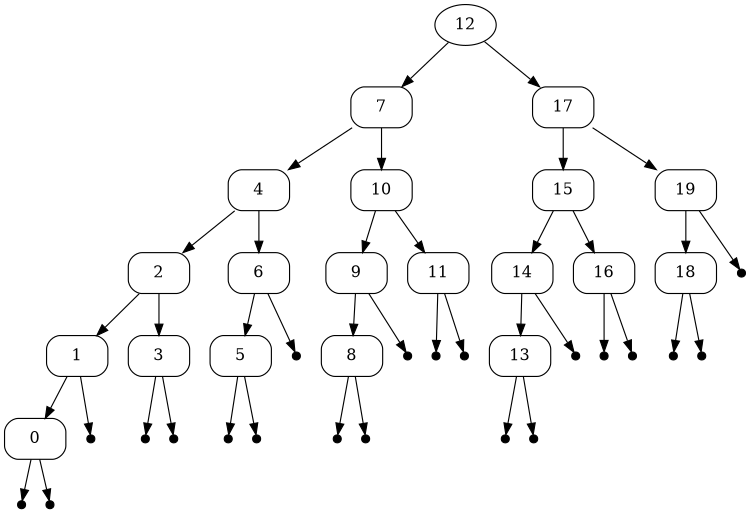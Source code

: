 digraph G {

    size = "5,7";
    12 ;

    12  -> 7;

    12 -> 17;

    7 [ shape = Mrecord, label = "{ 7}" ] ;

    7  -> 4;

    7 -> 10;

    4 [ shape = Mrecord, label = "{ 4}" ] ;

    4  -> 2;

    4 -> 6;

    2 [ shape = Mrecord, label = "{ 2}" ] ;

    2  -> 1;

    2 -> 3;

    1 [ shape = Mrecord, label = "{ 1}" ] ;

    1  -> 0;

    1 -> -1;

    0 [ shape = Mrecord, label = "{ 0}" ] ;

    0 -> -2;

    0 -> -3;

    3 [ shape = Mrecord, label = "{ 3}" ] ;

    3 -> -4;

    3 -> -5;

    6 [ shape = Mrecord, label = "{ 6}" ] ;

    6  -> 5;

    6 -> -6;

    5 [ shape = Mrecord, label = "{ 5}" ] ;

    5 -> -7;

    5 -> -8;

    10 [ shape = Mrecord, label = "{ 10}" ] ;

    10  -> 9;

    10 -> 11;

    9 [ shape = Mrecord, label = "{ 9}" ] ;

    9  -> 8;

    9 -> -9;

    8 [ shape = Mrecord, label = "{ 8}" ] ;

    8 -> -10;

    8 -> -11;

    11 [ shape = Mrecord, label = "{ 11}" ] ;

    11 -> -12;

    11 -> -13;

    17 [ shape = Mrecord, label = "{ 17}" ] ;

    17  -> 15;

    17 -> 19;

    15 [ shape = Mrecord, label = "{ 15}" ] ;

    15  -> 14;

    15 -> 16;

    14 [ shape = Mrecord, label = "{ 14}" ] ;

    14  -> 13;

    14 -> -14;

    13 [ shape = Mrecord, label = "{ 13}" ] ;

    13 -> -15;

    13 -> -16;

    16 [ shape = Mrecord, label = "{ 16}" ] ;

    16 -> -17;

    16 -> -18;

    19 [ shape = Mrecord, label = "{ 19}" ] ;

    19  -> 18;

    19 -> -19;

    18 [ shape = Mrecord, label = "{ 18}" ] ;

    18 -> -20;

    18 -> -21;

    -1 [label = "", height = 0.1, width = 0.1, style = filled, fillcolor = black];

    -2 [label = "", height = 0.1, width = 0.1, style = filled, fillcolor = black];

    -3 [label = "", height = 0.1, width = 0.1, style = filled, fillcolor = black];

    -4 [label = "", height = 0.1, width = 0.1, style = filled, fillcolor = black];

    -5 [label = "", height = 0.1, width = 0.1, style = filled, fillcolor = black];

    -6 [label = "", height = 0.1, width = 0.1, style = filled, fillcolor = black];

    -7 [label = "", height = 0.1, width = 0.1, style = filled, fillcolor = black];

    -8 [label = "", height = 0.1, width = 0.1, style = filled, fillcolor = black];

    -9 [label = "", height = 0.1, width = 0.1, style = filled, fillcolor = black];

    -10 [label = "", height = 0.1, width = 0.1, style = filled, fillcolor = black];

    -11 [label = "", height = 0.1, width = 0.1, style = filled, fillcolor = black];

    -12 [label = "", height = 0.1, width = 0.1, style = filled, fillcolor = black];

    -13 [label = "", height = 0.1, width = 0.1, style = filled, fillcolor = black];

    -14 [label = "", height = 0.1, width = 0.1, style = filled, fillcolor = black];

    -15 [label = "", height = 0.1, width = 0.1, style = filled, fillcolor = black];

    -16 [label = "", height = 0.1, width = 0.1, style = filled, fillcolor = black];

    -17 [label = "", height = 0.1, width = 0.1, style = filled, fillcolor = black];

    -18 [label = "", height = 0.1, width = 0.1, style = filled, fillcolor = black];

    -19 [label = "", height = 0.1, width = 0.1, style = filled, fillcolor = black];

    -20 [label = "", height = 0.1, width = 0.1, style = filled, fillcolor = black];

    -21 [label = "", height = 0.1, width = 0.1, style = filled, fillcolor = black];

}


